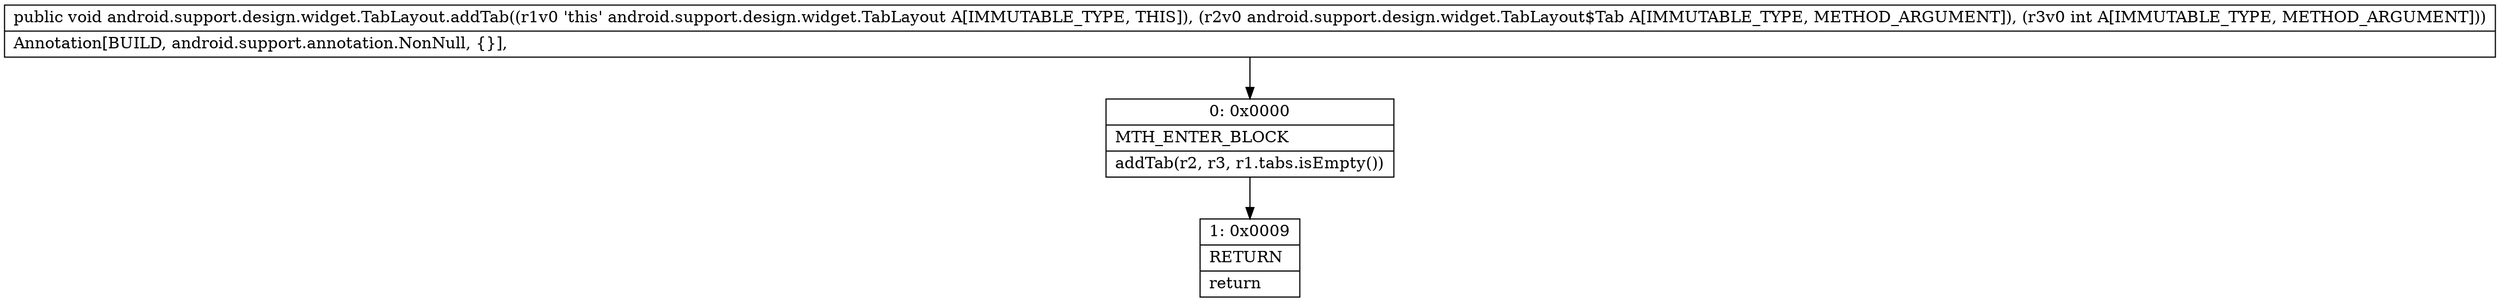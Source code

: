 digraph "CFG forandroid.support.design.widget.TabLayout.addTab(Landroid\/support\/design\/widget\/TabLayout$Tab;I)V" {
Node_0 [shape=record,label="{0\:\ 0x0000|MTH_ENTER_BLOCK\l|addTab(r2, r3, r1.tabs.isEmpty())\l}"];
Node_1 [shape=record,label="{1\:\ 0x0009|RETURN\l|return\l}"];
MethodNode[shape=record,label="{public void android.support.design.widget.TabLayout.addTab((r1v0 'this' android.support.design.widget.TabLayout A[IMMUTABLE_TYPE, THIS]), (r2v0 android.support.design.widget.TabLayout$Tab A[IMMUTABLE_TYPE, METHOD_ARGUMENT]), (r3v0 int A[IMMUTABLE_TYPE, METHOD_ARGUMENT]))  | Annotation[BUILD, android.support.annotation.NonNull, \{\}], \l}"];
MethodNode -> Node_0;
Node_0 -> Node_1;
}

